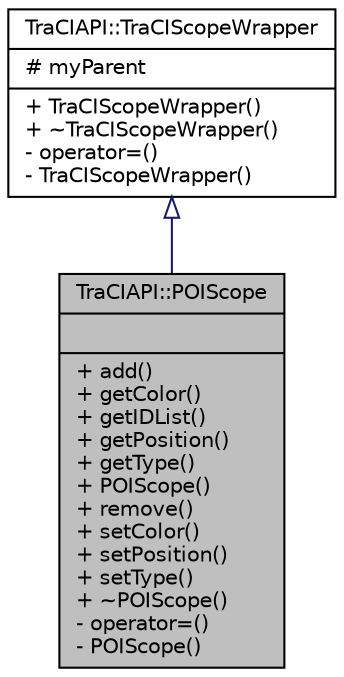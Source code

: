 digraph "TraCIAPI::POIScope"
{
  edge [fontname="Helvetica",fontsize="10",labelfontname="Helvetica",labelfontsize="10"];
  node [fontname="Helvetica",fontsize="10",shape=record];
  Node0 [label="{TraCIAPI::POIScope\n||+ add()\l+ getColor()\l+ getIDList()\l+ getPosition()\l+ getType()\l+ POIScope()\l+ remove()\l+ setColor()\l+ setPosition()\l+ setType()\l+ ~POIScope()\l- operator=()\l- POIScope()\l}",height=0.2,width=0.4,color="black", fillcolor="grey75", style="filled", fontcolor="black"];
  Node1 -> Node0 [dir="back",color="midnightblue",fontsize="10",style="solid",arrowtail="onormal",fontname="Helvetica"];
  Node1 [label="{TraCIAPI::TraCIScopeWrapper\n|# myParent\l|+ TraCIScopeWrapper()\l+ ~TraCIScopeWrapper()\l- operator=()\l- TraCIScopeWrapper()\l}",height=0.2,width=0.4,color="black", fillcolor="white", style="filled",URL="$de/da7/class_tra_c_i_a_p_i_1_1_tra_c_i_scope_wrapper.html",tooltip="An abstract interface for accessing type-dependent values. "];
}

